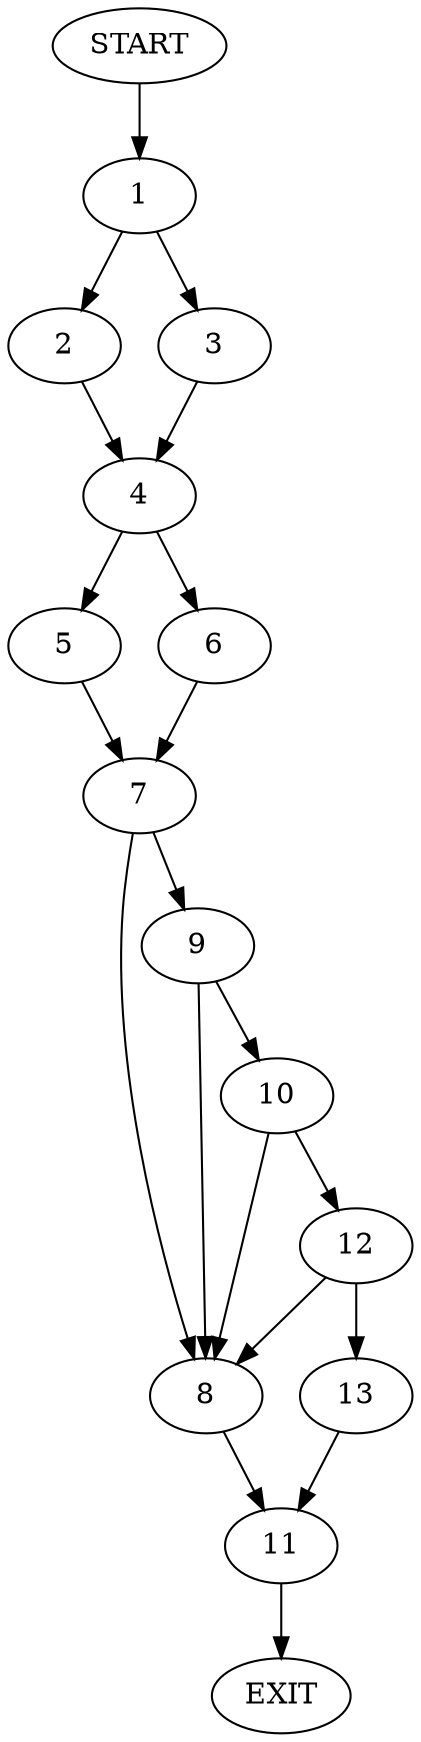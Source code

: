 digraph {
0 [label="START"];
1;
2;
3;
4;
5;
6;
7;
8;
9;
10;
11;
12;
13;
14 [label="EXIT"];
0 -> 1;
1 -> 2;
1 -> 3;
2 -> 4;
3 -> 4;
4 -> 5;
4 -> 6;
6 -> 7;
5 -> 7;
7 -> 8;
7 -> 9;
9 -> 8;
9 -> 10;
8 -> 11;
10 -> 8;
10 -> 12;
12 -> 8;
12 -> 13;
13 -> 11;
11 -> 14;
}